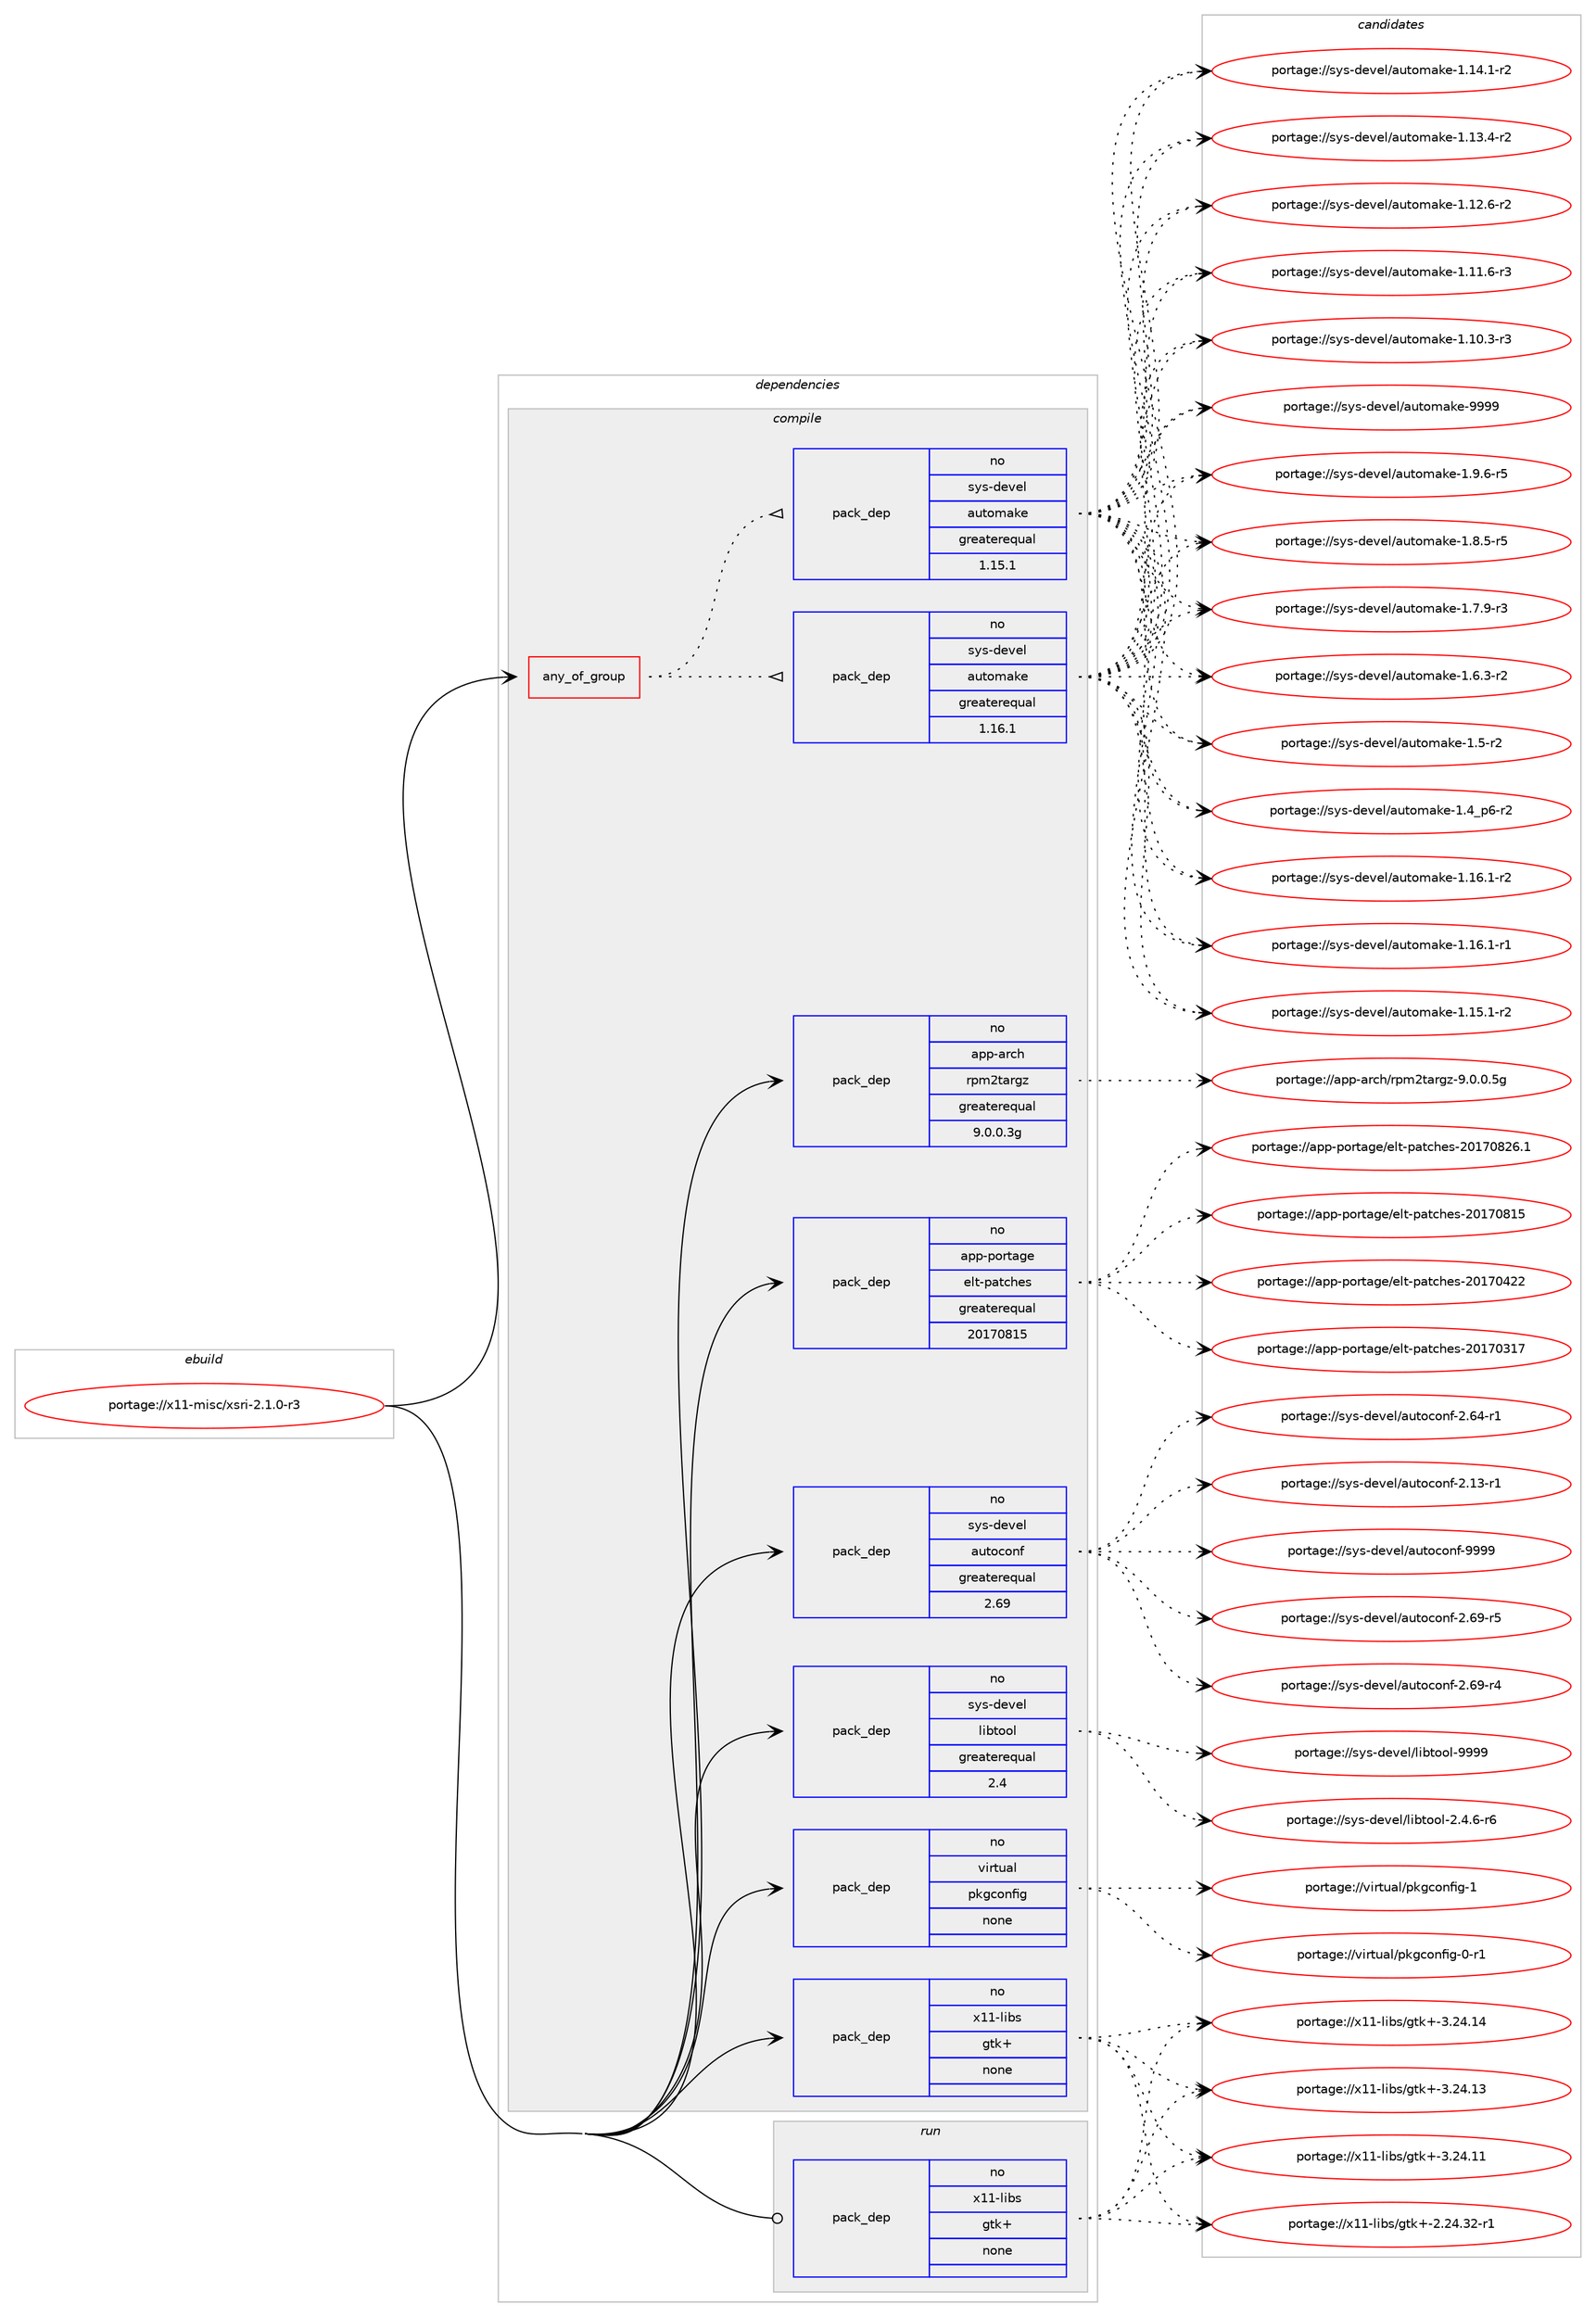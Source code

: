 digraph prolog {

# *************
# Graph options
# *************

newrank=true;
concentrate=true;
compound=true;
graph [rankdir=LR,fontname=Helvetica,fontsize=10,ranksep=1.5];#, ranksep=2.5, nodesep=0.2];
edge  [arrowhead=vee];
node  [fontname=Helvetica,fontsize=10];

# **********
# The ebuild
# **********

subgraph cluster_leftcol {
color=gray;
rank=same;
label=<<i>ebuild</i>>;
id [label="portage://x11-misc/xsri-2.1.0-r3", color=red, width=4, href="../x11-misc/xsri-2.1.0-r3.svg"];
}

# ****************
# The dependencies
# ****************

subgraph cluster_midcol {
color=gray;
label=<<i>dependencies</i>>;
subgraph cluster_compile {
fillcolor="#eeeeee";
style=filled;
label=<<i>compile</i>>;
subgraph any78 {
dependency6062 [label=<<TABLE BORDER="0" CELLBORDER="1" CELLSPACING="0" CELLPADDING="4"><TR><TD CELLPADDING="10">any_of_group</TD></TR></TABLE>>, shape=none, color=red];subgraph pack5240 {
dependency6063 [label=<<TABLE BORDER="0" CELLBORDER="1" CELLSPACING="0" CELLPADDING="4" WIDTH="220"><TR><TD ROWSPAN="6" CELLPADDING="30">pack_dep</TD></TR><TR><TD WIDTH="110">no</TD></TR><TR><TD>sys-devel</TD></TR><TR><TD>automake</TD></TR><TR><TD>greaterequal</TD></TR><TR><TD>1.16.1</TD></TR></TABLE>>, shape=none, color=blue];
}
dependency6062:e -> dependency6063:w [weight=20,style="dotted",arrowhead="oinv"];
subgraph pack5241 {
dependency6064 [label=<<TABLE BORDER="0" CELLBORDER="1" CELLSPACING="0" CELLPADDING="4" WIDTH="220"><TR><TD ROWSPAN="6" CELLPADDING="30">pack_dep</TD></TR><TR><TD WIDTH="110">no</TD></TR><TR><TD>sys-devel</TD></TR><TR><TD>automake</TD></TR><TR><TD>greaterequal</TD></TR><TR><TD>1.15.1</TD></TR></TABLE>>, shape=none, color=blue];
}
dependency6062:e -> dependency6064:w [weight=20,style="dotted",arrowhead="oinv"];
}
id:e -> dependency6062:w [weight=20,style="solid",arrowhead="vee"];
subgraph pack5242 {
dependency6065 [label=<<TABLE BORDER="0" CELLBORDER="1" CELLSPACING="0" CELLPADDING="4" WIDTH="220"><TR><TD ROWSPAN="6" CELLPADDING="30">pack_dep</TD></TR><TR><TD WIDTH="110">no</TD></TR><TR><TD>app-arch</TD></TR><TR><TD>rpm2targz</TD></TR><TR><TD>greaterequal</TD></TR><TR><TD>9.0.0.3g</TD></TR></TABLE>>, shape=none, color=blue];
}
id:e -> dependency6065:w [weight=20,style="solid",arrowhead="vee"];
subgraph pack5243 {
dependency6066 [label=<<TABLE BORDER="0" CELLBORDER="1" CELLSPACING="0" CELLPADDING="4" WIDTH="220"><TR><TD ROWSPAN="6" CELLPADDING="30">pack_dep</TD></TR><TR><TD WIDTH="110">no</TD></TR><TR><TD>app-portage</TD></TR><TR><TD>elt-patches</TD></TR><TR><TD>greaterequal</TD></TR><TR><TD>20170815</TD></TR></TABLE>>, shape=none, color=blue];
}
id:e -> dependency6066:w [weight=20,style="solid",arrowhead="vee"];
subgraph pack5244 {
dependency6067 [label=<<TABLE BORDER="0" CELLBORDER="1" CELLSPACING="0" CELLPADDING="4" WIDTH="220"><TR><TD ROWSPAN="6" CELLPADDING="30">pack_dep</TD></TR><TR><TD WIDTH="110">no</TD></TR><TR><TD>sys-devel</TD></TR><TR><TD>autoconf</TD></TR><TR><TD>greaterequal</TD></TR><TR><TD>2.69</TD></TR></TABLE>>, shape=none, color=blue];
}
id:e -> dependency6067:w [weight=20,style="solid",arrowhead="vee"];
subgraph pack5245 {
dependency6068 [label=<<TABLE BORDER="0" CELLBORDER="1" CELLSPACING="0" CELLPADDING="4" WIDTH="220"><TR><TD ROWSPAN="6" CELLPADDING="30">pack_dep</TD></TR><TR><TD WIDTH="110">no</TD></TR><TR><TD>sys-devel</TD></TR><TR><TD>libtool</TD></TR><TR><TD>greaterequal</TD></TR><TR><TD>2.4</TD></TR></TABLE>>, shape=none, color=blue];
}
id:e -> dependency6068:w [weight=20,style="solid",arrowhead="vee"];
subgraph pack5246 {
dependency6069 [label=<<TABLE BORDER="0" CELLBORDER="1" CELLSPACING="0" CELLPADDING="4" WIDTH="220"><TR><TD ROWSPAN="6" CELLPADDING="30">pack_dep</TD></TR><TR><TD WIDTH="110">no</TD></TR><TR><TD>virtual</TD></TR><TR><TD>pkgconfig</TD></TR><TR><TD>none</TD></TR><TR><TD></TD></TR></TABLE>>, shape=none, color=blue];
}
id:e -> dependency6069:w [weight=20,style="solid",arrowhead="vee"];
subgraph pack5247 {
dependency6070 [label=<<TABLE BORDER="0" CELLBORDER="1" CELLSPACING="0" CELLPADDING="4" WIDTH="220"><TR><TD ROWSPAN="6" CELLPADDING="30">pack_dep</TD></TR><TR><TD WIDTH="110">no</TD></TR><TR><TD>x11-libs</TD></TR><TR><TD>gtk+</TD></TR><TR><TD>none</TD></TR><TR><TD></TD></TR></TABLE>>, shape=none, color=blue];
}
id:e -> dependency6070:w [weight=20,style="solid",arrowhead="vee"];
}
subgraph cluster_compileandrun {
fillcolor="#eeeeee";
style=filled;
label=<<i>compile and run</i>>;
}
subgraph cluster_run {
fillcolor="#eeeeee";
style=filled;
label=<<i>run</i>>;
subgraph pack5248 {
dependency6071 [label=<<TABLE BORDER="0" CELLBORDER="1" CELLSPACING="0" CELLPADDING="4" WIDTH="220"><TR><TD ROWSPAN="6" CELLPADDING="30">pack_dep</TD></TR><TR><TD WIDTH="110">no</TD></TR><TR><TD>x11-libs</TD></TR><TR><TD>gtk+</TD></TR><TR><TD>none</TD></TR><TR><TD></TD></TR></TABLE>>, shape=none, color=blue];
}
id:e -> dependency6071:w [weight=20,style="solid",arrowhead="odot"];
}
}

# **************
# The candidates
# **************

subgraph cluster_choices {
rank=same;
color=gray;
label=<<i>candidates</i>>;

subgraph choice5240 {
color=black;
nodesep=1;
choice115121115451001011181011084797117116111109971071014557575757 [label="portage://sys-devel/automake-9999", color=red, width=4,href="../sys-devel/automake-9999.svg"];
choice115121115451001011181011084797117116111109971071014549465746544511453 [label="portage://sys-devel/automake-1.9.6-r5", color=red, width=4,href="../sys-devel/automake-1.9.6-r5.svg"];
choice115121115451001011181011084797117116111109971071014549465646534511453 [label="portage://sys-devel/automake-1.8.5-r5", color=red, width=4,href="../sys-devel/automake-1.8.5-r5.svg"];
choice115121115451001011181011084797117116111109971071014549465546574511451 [label="portage://sys-devel/automake-1.7.9-r3", color=red, width=4,href="../sys-devel/automake-1.7.9-r3.svg"];
choice115121115451001011181011084797117116111109971071014549465446514511450 [label="portage://sys-devel/automake-1.6.3-r2", color=red, width=4,href="../sys-devel/automake-1.6.3-r2.svg"];
choice11512111545100101118101108479711711611110997107101454946534511450 [label="portage://sys-devel/automake-1.5-r2", color=red, width=4,href="../sys-devel/automake-1.5-r2.svg"];
choice115121115451001011181011084797117116111109971071014549465295112544511450 [label="portage://sys-devel/automake-1.4_p6-r2", color=red, width=4,href="../sys-devel/automake-1.4_p6-r2.svg"];
choice11512111545100101118101108479711711611110997107101454946495446494511450 [label="portage://sys-devel/automake-1.16.1-r2", color=red, width=4,href="../sys-devel/automake-1.16.1-r2.svg"];
choice11512111545100101118101108479711711611110997107101454946495446494511449 [label="portage://sys-devel/automake-1.16.1-r1", color=red, width=4,href="../sys-devel/automake-1.16.1-r1.svg"];
choice11512111545100101118101108479711711611110997107101454946495346494511450 [label="portage://sys-devel/automake-1.15.1-r2", color=red, width=4,href="../sys-devel/automake-1.15.1-r2.svg"];
choice11512111545100101118101108479711711611110997107101454946495246494511450 [label="portage://sys-devel/automake-1.14.1-r2", color=red, width=4,href="../sys-devel/automake-1.14.1-r2.svg"];
choice11512111545100101118101108479711711611110997107101454946495146524511450 [label="portage://sys-devel/automake-1.13.4-r2", color=red, width=4,href="../sys-devel/automake-1.13.4-r2.svg"];
choice11512111545100101118101108479711711611110997107101454946495046544511450 [label="portage://sys-devel/automake-1.12.6-r2", color=red, width=4,href="../sys-devel/automake-1.12.6-r2.svg"];
choice11512111545100101118101108479711711611110997107101454946494946544511451 [label="portage://sys-devel/automake-1.11.6-r3", color=red, width=4,href="../sys-devel/automake-1.11.6-r3.svg"];
choice11512111545100101118101108479711711611110997107101454946494846514511451 [label="portage://sys-devel/automake-1.10.3-r3", color=red, width=4,href="../sys-devel/automake-1.10.3-r3.svg"];
dependency6063:e -> choice115121115451001011181011084797117116111109971071014557575757:w [style=dotted,weight="100"];
dependency6063:e -> choice115121115451001011181011084797117116111109971071014549465746544511453:w [style=dotted,weight="100"];
dependency6063:e -> choice115121115451001011181011084797117116111109971071014549465646534511453:w [style=dotted,weight="100"];
dependency6063:e -> choice115121115451001011181011084797117116111109971071014549465546574511451:w [style=dotted,weight="100"];
dependency6063:e -> choice115121115451001011181011084797117116111109971071014549465446514511450:w [style=dotted,weight="100"];
dependency6063:e -> choice11512111545100101118101108479711711611110997107101454946534511450:w [style=dotted,weight="100"];
dependency6063:e -> choice115121115451001011181011084797117116111109971071014549465295112544511450:w [style=dotted,weight="100"];
dependency6063:e -> choice11512111545100101118101108479711711611110997107101454946495446494511450:w [style=dotted,weight="100"];
dependency6063:e -> choice11512111545100101118101108479711711611110997107101454946495446494511449:w [style=dotted,weight="100"];
dependency6063:e -> choice11512111545100101118101108479711711611110997107101454946495346494511450:w [style=dotted,weight="100"];
dependency6063:e -> choice11512111545100101118101108479711711611110997107101454946495246494511450:w [style=dotted,weight="100"];
dependency6063:e -> choice11512111545100101118101108479711711611110997107101454946495146524511450:w [style=dotted,weight="100"];
dependency6063:e -> choice11512111545100101118101108479711711611110997107101454946495046544511450:w [style=dotted,weight="100"];
dependency6063:e -> choice11512111545100101118101108479711711611110997107101454946494946544511451:w [style=dotted,weight="100"];
dependency6063:e -> choice11512111545100101118101108479711711611110997107101454946494846514511451:w [style=dotted,weight="100"];
}
subgraph choice5241 {
color=black;
nodesep=1;
choice115121115451001011181011084797117116111109971071014557575757 [label="portage://sys-devel/automake-9999", color=red, width=4,href="../sys-devel/automake-9999.svg"];
choice115121115451001011181011084797117116111109971071014549465746544511453 [label="portage://sys-devel/automake-1.9.6-r5", color=red, width=4,href="../sys-devel/automake-1.9.6-r5.svg"];
choice115121115451001011181011084797117116111109971071014549465646534511453 [label="portage://sys-devel/automake-1.8.5-r5", color=red, width=4,href="../sys-devel/automake-1.8.5-r5.svg"];
choice115121115451001011181011084797117116111109971071014549465546574511451 [label="portage://sys-devel/automake-1.7.9-r3", color=red, width=4,href="../sys-devel/automake-1.7.9-r3.svg"];
choice115121115451001011181011084797117116111109971071014549465446514511450 [label="portage://sys-devel/automake-1.6.3-r2", color=red, width=4,href="../sys-devel/automake-1.6.3-r2.svg"];
choice11512111545100101118101108479711711611110997107101454946534511450 [label="portage://sys-devel/automake-1.5-r2", color=red, width=4,href="../sys-devel/automake-1.5-r2.svg"];
choice115121115451001011181011084797117116111109971071014549465295112544511450 [label="portage://sys-devel/automake-1.4_p6-r2", color=red, width=4,href="../sys-devel/automake-1.4_p6-r2.svg"];
choice11512111545100101118101108479711711611110997107101454946495446494511450 [label="portage://sys-devel/automake-1.16.1-r2", color=red, width=4,href="../sys-devel/automake-1.16.1-r2.svg"];
choice11512111545100101118101108479711711611110997107101454946495446494511449 [label="portage://sys-devel/automake-1.16.1-r1", color=red, width=4,href="../sys-devel/automake-1.16.1-r1.svg"];
choice11512111545100101118101108479711711611110997107101454946495346494511450 [label="portage://sys-devel/automake-1.15.1-r2", color=red, width=4,href="../sys-devel/automake-1.15.1-r2.svg"];
choice11512111545100101118101108479711711611110997107101454946495246494511450 [label="portage://sys-devel/automake-1.14.1-r2", color=red, width=4,href="../sys-devel/automake-1.14.1-r2.svg"];
choice11512111545100101118101108479711711611110997107101454946495146524511450 [label="portage://sys-devel/automake-1.13.4-r2", color=red, width=4,href="../sys-devel/automake-1.13.4-r2.svg"];
choice11512111545100101118101108479711711611110997107101454946495046544511450 [label="portage://sys-devel/automake-1.12.6-r2", color=red, width=4,href="../sys-devel/automake-1.12.6-r2.svg"];
choice11512111545100101118101108479711711611110997107101454946494946544511451 [label="portage://sys-devel/automake-1.11.6-r3", color=red, width=4,href="../sys-devel/automake-1.11.6-r3.svg"];
choice11512111545100101118101108479711711611110997107101454946494846514511451 [label="portage://sys-devel/automake-1.10.3-r3", color=red, width=4,href="../sys-devel/automake-1.10.3-r3.svg"];
dependency6064:e -> choice115121115451001011181011084797117116111109971071014557575757:w [style=dotted,weight="100"];
dependency6064:e -> choice115121115451001011181011084797117116111109971071014549465746544511453:w [style=dotted,weight="100"];
dependency6064:e -> choice115121115451001011181011084797117116111109971071014549465646534511453:w [style=dotted,weight="100"];
dependency6064:e -> choice115121115451001011181011084797117116111109971071014549465546574511451:w [style=dotted,weight="100"];
dependency6064:e -> choice115121115451001011181011084797117116111109971071014549465446514511450:w [style=dotted,weight="100"];
dependency6064:e -> choice11512111545100101118101108479711711611110997107101454946534511450:w [style=dotted,weight="100"];
dependency6064:e -> choice115121115451001011181011084797117116111109971071014549465295112544511450:w [style=dotted,weight="100"];
dependency6064:e -> choice11512111545100101118101108479711711611110997107101454946495446494511450:w [style=dotted,weight="100"];
dependency6064:e -> choice11512111545100101118101108479711711611110997107101454946495446494511449:w [style=dotted,weight="100"];
dependency6064:e -> choice11512111545100101118101108479711711611110997107101454946495346494511450:w [style=dotted,weight="100"];
dependency6064:e -> choice11512111545100101118101108479711711611110997107101454946495246494511450:w [style=dotted,weight="100"];
dependency6064:e -> choice11512111545100101118101108479711711611110997107101454946495146524511450:w [style=dotted,weight="100"];
dependency6064:e -> choice11512111545100101118101108479711711611110997107101454946495046544511450:w [style=dotted,weight="100"];
dependency6064:e -> choice11512111545100101118101108479711711611110997107101454946494946544511451:w [style=dotted,weight="100"];
dependency6064:e -> choice11512111545100101118101108479711711611110997107101454946494846514511451:w [style=dotted,weight="100"];
}
subgraph choice5242 {
color=black;
nodesep=1;
choice971121124597114991044711411210950116971141031224557464846484653103 [label="portage://app-arch/rpm2targz-9.0.0.5g", color=red, width=4,href="../app-arch/rpm2targz-9.0.0.5g.svg"];
dependency6065:e -> choice971121124597114991044711411210950116971141031224557464846484653103:w [style=dotted,weight="100"];
}
subgraph choice5243 {
color=black;
nodesep=1;
choice971121124511211111411697103101471011081164511297116991041011154550484955485650544649 [label="portage://app-portage/elt-patches-20170826.1", color=red, width=4,href="../app-portage/elt-patches-20170826.1.svg"];
choice97112112451121111141169710310147101108116451129711699104101115455048495548564953 [label="portage://app-portage/elt-patches-20170815", color=red, width=4,href="../app-portage/elt-patches-20170815.svg"];
choice97112112451121111141169710310147101108116451129711699104101115455048495548525050 [label="portage://app-portage/elt-patches-20170422", color=red, width=4,href="../app-portage/elt-patches-20170422.svg"];
choice97112112451121111141169710310147101108116451129711699104101115455048495548514955 [label="portage://app-portage/elt-patches-20170317", color=red, width=4,href="../app-portage/elt-patches-20170317.svg"];
dependency6066:e -> choice971121124511211111411697103101471011081164511297116991041011154550484955485650544649:w [style=dotted,weight="100"];
dependency6066:e -> choice97112112451121111141169710310147101108116451129711699104101115455048495548564953:w [style=dotted,weight="100"];
dependency6066:e -> choice97112112451121111141169710310147101108116451129711699104101115455048495548525050:w [style=dotted,weight="100"];
dependency6066:e -> choice97112112451121111141169710310147101108116451129711699104101115455048495548514955:w [style=dotted,weight="100"];
}
subgraph choice5244 {
color=black;
nodesep=1;
choice115121115451001011181011084797117116111991111101024557575757 [label="portage://sys-devel/autoconf-9999", color=red, width=4,href="../sys-devel/autoconf-9999.svg"];
choice1151211154510010111810110847971171161119911111010245504654574511453 [label="portage://sys-devel/autoconf-2.69-r5", color=red, width=4,href="../sys-devel/autoconf-2.69-r5.svg"];
choice1151211154510010111810110847971171161119911111010245504654574511452 [label="portage://sys-devel/autoconf-2.69-r4", color=red, width=4,href="../sys-devel/autoconf-2.69-r4.svg"];
choice1151211154510010111810110847971171161119911111010245504654524511449 [label="portage://sys-devel/autoconf-2.64-r1", color=red, width=4,href="../sys-devel/autoconf-2.64-r1.svg"];
choice1151211154510010111810110847971171161119911111010245504649514511449 [label="portage://sys-devel/autoconf-2.13-r1", color=red, width=4,href="../sys-devel/autoconf-2.13-r1.svg"];
dependency6067:e -> choice115121115451001011181011084797117116111991111101024557575757:w [style=dotted,weight="100"];
dependency6067:e -> choice1151211154510010111810110847971171161119911111010245504654574511453:w [style=dotted,weight="100"];
dependency6067:e -> choice1151211154510010111810110847971171161119911111010245504654574511452:w [style=dotted,weight="100"];
dependency6067:e -> choice1151211154510010111810110847971171161119911111010245504654524511449:w [style=dotted,weight="100"];
dependency6067:e -> choice1151211154510010111810110847971171161119911111010245504649514511449:w [style=dotted,weight="100"];
}
subgraph choice5245 {
color=black;
nodesep=1;
choice1151211154510010111810110847108105981161111111084557575757 [label="portage://sys-devel/libtool-9999", color=red, width=4,href="../sys-devel/libtool-9999.svg"];
choice1151211154510010111810110847108105981161111111084550465246544511454 [label="portage://sys-devel/libtool-2.4.6-r6", color=red, width=4,href="../sys-devel/libtool-2.4.6-r6.svg"];
dependency6068:e -> choice1151211154510010111810110847108105981161111111084557575757:w [style=dotted,weight="100"];
dependency6068:e -> choice1151211154510010111810110847108105981161111111084550465246544511454:w [style=dotted,weight="100"];
}
subgraph choice5246 {
color=black;
nodesep=1;
choice1181051141161179710847112107103991111101021051034549 [label="portage://virtual/pkgconfig-1", color=red, width=4,href="../virtual/pkgconfig-1.svg"];
choice11810511411611797108471121071039911111010210510345484511449 [label="portage://virtual/pkgconfig-0-r1", color=red, width=4,href="../virtual/pkgconfig-0-r1.svg"];
dependency6069:e -> choice1181051141161179710847112107103991111101021051034549:w [style=dotted,weight="100"];
dependency6069:e -> choice11810511411611797108471121071039911111010210510345484511449:w [style=dotted,weight="100"];
}
subgraph choice5247 {
color=black;
nodesep=1;
choice1204949451081059811547103116107434551465052464952 [label="portage://x11-libs/gtk+-3.24.14", color=red, width=4,href="../x11-libs/gtk+-3.24.14.svg"];
choice1204949451081059811547103116107434551465052464951 [label="portage://x11-libs/gtk+-3.24.13", color=red, width=4,href="../x11-libs/gtk+-3.24.13.svg"];
choice1204949451081059811547103116107434551465052464949 [label="portage://x11-libs/gtk+-3.24.11", color=red, width=4,href="../x11-libs/gtk+-3.24.11.svg"];
choice12049494510810598115471031161074345504650524651504511449 [label="portage://x11-libs/gtk+-2.24.32-r1", color=red, width=4,href="../x11-libs/gtk+-2.24.32-r1.svg"];
dependency6070:e -> choice1204949451081059811547103116107434551465052464952:w [style=dotted,weight="100"];
dependency6070:e -> choice1204949451081059811547103116107434551465052464951:w [style=dotted,weight="100"];
dependency6070:e -> choice1204949451081059811547103116107434551465052464949:w [style=dotted,weight="100"];
dependency6070:e -> choice12049494510810598115471031161074345504650524651504511449:w [style=dotted,weight="100"];
}
subgraph choice5248 {
color=black;
nodesep=1;
choice1204949451081059811547103116107434551465052464952 [label="portage://x11-libs/gtk+-3.24.14", color=red, width=4,href="../x11-libs/gtk+-3.24.14.svg"];
choice1204949451081059811547103116107434551465052464951 [label="portage://x11-libs/gtk+-3.24.13", color=red, width=4,href="../x11-libs/gtk+-3.24.13.svg"];
choice1204949451081059811547103116107434551465052464949 [label="portage://x11-libs/gtk+-3.24.11", color=red, width=4,href="../x11-libs/gtk+-3.24.11.svg"];
choice12049494510810598115471031161074345504650524651504511449 [label="portage://x11-libs/gtk+-2.24.32-r1", color=red, width=4,href="../x11-libs/gtk+-2.24.32-r1.svg"];
dependency6071:e -> choice1204949451081059811547103116107434551465052464952:w [style=dotted,weight="100"];
dependency6071:e -> choice1204949451081059811547103116107434551465052464951:w [style=dotted,weight="100"];
dependency6071:e -> choice1204949451081059811547103116107434551465052464949:w [style=dotted,weight="100"];
dependency6071:e -> choice12049494510810598115471031161074345504650524651504511449:w [style=dotted,weight="100"];
}
}

}
